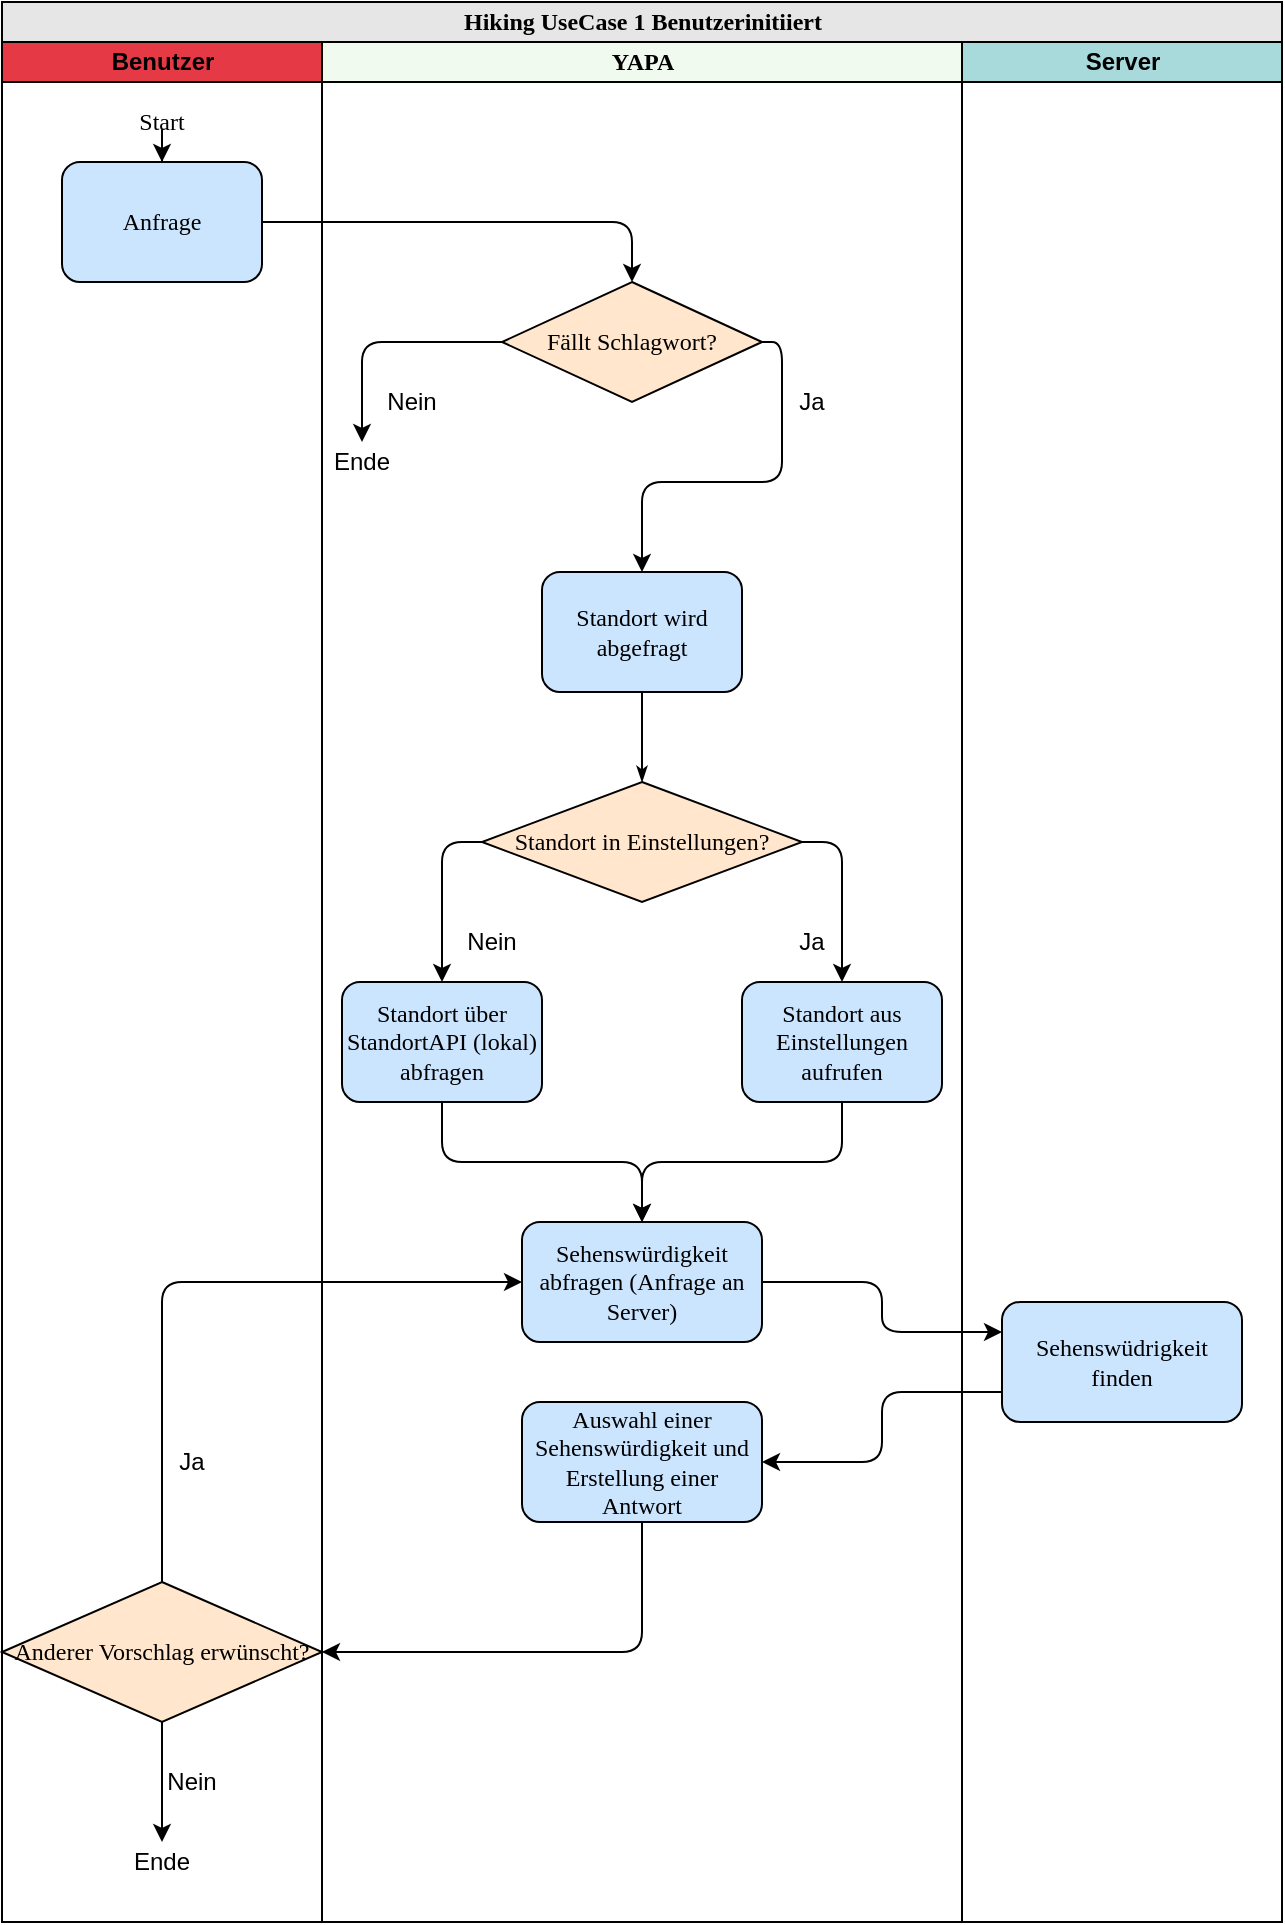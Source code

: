 <mxfile version="14.1.8" type="device"><diagram name="Page-1" id="74e2e168-ea6b-b213-b513-2b3c1d86103e"><mxGraphModel dx="1038" dy="607" grid="1" gridSize="10" guides="1" tooltips="1" connect="1" arrows="1" fold="1" page="1" pageScale="1" pageWidth="1100" pageHeight="850" background="#ffffff" math="0" shadow="0"><root><mxCell id="0"/><mxCell id="1" parent="0"/><mxCell id="77e6c97f196da883-1" value="&lt;font style=&quot;font-size: 12px&quot;&gt;Hiking UseCase 1 Benutzerinitiiert&lt;/font&gt;" style="swimlane;html=1;childLayout=stackLayout;startSize=20;rounded=0;shadow=0;labelBackgroundColor=none;strokeWidth=1;fontFamily=Verdana;fontSize=8;align=center;fillColor=#E6E6E6;" parent="1" vertex="1"><mxGeometry x="70" y="40" width="640" height="960" as="geometry"/></mxCell><mxCell id="77e6c97f196da883-2" value="Benutzer" style="swimlane;html=1;startSize=20;fillColor=#E63946;" parent="77e6c97f196da883-1" vertex="1"><mxGeometry y="20" width="160" height="940" as="geometry"/></mxCell><mxCell id="WI2osCLeApIbeh_laeL9-13" style="edgeStyle=orthogonalEdgeStyle;rounded=1;orthogonalLoop=1;jettySize=auto;html=1;fontSize=12;" parent="77e6c97f196da883-2" source="ustGzSRpLZlBGzbSC_7N-3" target="WI2osCLeApIbeh_laeL9-12" edge="1"><mxGeometry relative="1" as="geometry"/></mxCell><mxCell id="ustGzSRpLZlBGzbSC_7N-3" value="&lt;font face=&quot;Verdana&quot;&gt;Start&lt;/font&gt;" style="text;html=1;strokeColor=none;fillColor=none;align=center;verticalAlign=middle;whiteSpace=wrap;rounded=0;" parent="77e6c97f196da883-2" vertex="1"><mxGeometry x="60" y="30" width="40" height="20" as="geometry"/></mxCell><mxCell id="WI2osCLeApIbeh_laeL9-11" style="edgeStyle=orthogonalEdgeStyle;rounded=0;orthogonalLoop=1;jettySize=auto;html=1;exitX=0.5;exitY=1;exitDx=0;exitDy=0;fontSize=12;entryX=0.5;entryY=0;entryDx=0;entryDy=0;" parent="77e6c97f196da883-2" source="OsjF2hEvEPwa9BJDGb2O-9" target="WI2osCLeApIbeh_laeL9-10" edge="1"><mxGeometry relative="1" as="geometry"><mxPoint x="80" y="890" as="sourcePoint"/><mxPoint x="80" y="880" as="targetPoint"/></mxGeometry></mxCell><mxCell id="WI2osCLeApIbeh_laeL9-10" value="Ende" style="text;html=1;strokeColor=none;fillColor=none;align=center;verticalAlign=middle;whiteSpace=wrap;rounded=0;" parent="77e6c97f196da883-2" vertex="1"><mxGeometry x="60" y="900" width="40" height="20" as="geometry"/></mxCell><mxCell id="WI2osCLeApIbeh_laeL9-12" value="&lt;font style=&quot;font-size: 12px&quot;&gt;Anfrage&lt;/font&gt;" style="rounded=1;whiteSpace=wrap;html=1;shadow=0;labelBackgroundColor=none;strokeWidth=1;fontFamily=Verdana;fontSize=8;align=center;fillColor=#CCE5FF;" parent="77e6c97f196da883-2" vertex="1"><mxGeometry x="30" y="60" width="100" height="60" as="geometry"/></mxCell><mxCell id="OsjF2hEvEPwa9BJDGb2O-9" value="Anderer Vorschlag erwünscht?" style="rhombus;whiteSpace=wrap;html=1;rounded=0;shadow=0;labelBackgroundColor=none;strokeWidth=1;fontFamily=Verdana;fontSize=12;align=center;fillColor=#FFE6CC;" vertex="1" parent="77e6c97f196da883-2"><mxGeometry y="770" width="160" height="70" as="geometry"/></mxCell><mxCell id="OsjF2hEvEPwa9BJDGb2O-32" value="&lt;div&gt;Ja&lt;/div&gt;" style="text;html=1;strokeColor=none;fillColor=none;align=center;verticalAlign=middle;whiteSpace=wrap;rounded=0;fontSize=12;" vertex="1" parent="77e6c97f196da883-2"><mxGeometry x="80" y="700" width="30" height="20" as="geometry"/></mxCell><mxCell id="OsjF2hEvEPwa9BJDGb2O-54" value="&lt;div&gt;Nein&lt;/div&gt;" style="text;html=1;strokeColor=none;fillColor=none;align=center;verticalAlign=middle;whiteSpace=wrap;rounded=0;fontSize=12;" vertex="1" parent="77e6c97f196da883-2"><mxGeometry x="80" y="860" width="30" height="20" as="geometry"/></mxCell><mxCell id="WI2osCLeApIbeh_laeL9-5" style="edgeStyle=orthogonalEdgeStyle;rounded=1;orthogonalLoop=1;jettySize=auto;html=1;entryX=0;entryY=0.25;entryDx=0;entryDy=0;fontSize=12;" parent="77e6c97f196da883-1" source="WI2osCLeApIbeh_laeL9-1" target="WI2osCLeApIbeh_laeL9-4" edge="1"><mxGeometry relative="1" as="geometry"/></mxCell><mxCell id="WI2osCLeApIbeh_laeL9-7" style="edgeStyle=orthogonalEdgeStyle;rounded=1;orthogonalLoop=1;jettySize=auto;html=1;exitX=0;exitY=0.75;exitDx=0;exitDy=0;fontSize=12;" parent="77e6c97f196da883-1" source="WI2osCLeApIbeh_laeL9-4" target="WI2osCLeApIbeh_laeL9-6" edge="1"><mxGeometry relative="1" as="geometry"/></mxCell><mxCell id="WI2osCLeApIbeh_laeL9-9" style="edgeStyle=orthogonalEdgeStyle;rounded=1;orthogonalLoop=1;jettySize=auto;html=1;exitX=0.5;exitY=1;exitDx=0;exitDy=0;fontSize=12;entryX=1;entryY=0.5;entryDx=0;entryDy=0;" parent="77e6c97f196da883-1" source="WI2osCLeApIbeh_laeL9-6" target="OsjF2hEvEPwa9BJDGb2O-9" edge="1"><mxGeometry relative="1" as="geometry"><mxPoint x="160" y="830" as="targetPoint"/><Array as="points"><mxPoint x="320" y="825"/></Array></mxGeometry></mxCell><mxCell id="77e6c97f196da883-3" value="&lt;font face=&quot;Verdana&quot;&gt;YAPA&lt;/font&gt;" style="swimlane;html=1;startSize=20;fillColor=#F1FAEE;" parent="77e6c97f196da883-1" vertex="1"><mxGeometry x="160" y="20" width="320" height="940" as="geometry"/></mxCell><mxCell id="77e6c97f196da883-11" value="&lt;font style=&quot;font-size: 12px&quot;&gt;Standort wird abgefragt&lt;/font&gt;" style="rounded=1;whiteSpace=wrap;html=1;shadow=0;labelBackgroundColor=none;strokeWidth=1;fontFamily=Verdana;fontSize=8;align=center;fillColor=#CCE5FF;" parent="77e6c97f196da883-3" vertex="1"><mxGeometry x="110" y="265" width="100" height="60" as="geometry"/></mxCell><mxCell id="ustGzSRpLZlBGzbSC_7N-23" style="edgeStyle=orthogonalEdgeStyle;rounded=1;orthogonalLoop=1;jettySize=auto;html=1;exitX=0;exitY=0.5;exitDx=0;exitDy=0;" parent="77e6c97f196da883-3" source="77e6c97f196da883-13" target="ustGzSRpLZlBGzbSC_7N-6" edge="1"><mxGeometry relative="1" as="geometry"/></mxCell><mxCell id="ustGzSRpLZlBGzbSC_7N-24" style="edgeStyle=orthogonalEdgeStyle;rounded=1;orthogonalLoop=1;jettySize=auto;html=1;exitX=1;exitY=0.5;exitDx=0;exitDy=0;" parent="77e6c97f196da883-3" source="77e6c97f196da883-13" target="ustGzSRpLZlBGzbSC_7N-7" edge="1"><mxGeometry relative="1" as="geometry"/></mxCell><mxCell id="77e6c97f196da883-13" value="Standort in Einstellungen?" style="rhombus;whiteSpace=wrap;html=1;rounded=0;shadow=0;labelBackgroundColor=none;strokeWidth=1;fontFamily=Verdana;fontSize=12;align=center;fillColor=#FFE6CC;" parent="77e6c97f196da883-3" vertex="1"><mxGeometry x="80" y="370" width="160" height="60" as="geometry"/></mxCell><mxCell id="77e6c97f196da883-27" style="edgeStyle=orthogonalEdgeStyle;rounded=1;html=1;labelBackgroundColor=none;startArrow=none;startFill=0;startSize=5;endArrow=classicThin;endFill=1;endSize=5;jettySize=auto;orthogonalLoop=1;strokeWidth=1;fontFamily=Verdana;fontSize=8;entryX=0.5;entryY=0;entryDx=0;entryDy=0;" parent="77e6c97f196da883-3" source="77e6c97f196da883-11" target="77e6c97f196da883-13" edge="1"><mxGeometry relative="1" as="geometry"><Array as="points"><mxPoint x="160" y="355"/><mxPoint x="160" y="380"/></Array><mxPoint x="-90" y="355" as="targetPoint"/></mxGeometry></mxCell><mxCell id="WI2osCLeApIbeh_laeL9-2" style="edgeStyle=orthogonalEdgeStyle;rounded=1;orthogonalLoop=1;jettySize=auto;html=1;fontSize=12;" parent="77e6c97f196da883-3" source="ustGzSRpLZlBGzbSC_7N-6" target="WI2osCLeApIbeh_laeL9-1" edge="1"><mxGeometry relative="1" as="geometry"><Array as="points"><mxPoint x="60" y="560"/><mxPoint x="160" y="560"/></Array></mxGeometry></mxCell><mxCell id="ustGzSRpLZlBGzbSC_7N-6" value="&lt;font style=&quot;font-size: 12px&quot;&gt;Standort über StandortAPI (lokal) abfragen&lt;/font&gt;" style="rounded=1;whiteSpace=wrap;html=1;shadow=0;labelBackgroundColor=none;strokeWidth=1;fontFamily=Verdana;fontSize=8;align=center;fillColor=#CCE5FF;" parent="77e6c97f196da883-3" vertex="1"><mxGeometry x="10" y="470" width="100" height="60" as="geometry"/></mxCell><mxCell id="ustGzSRpLZlBGzbSC_7N-7" value="&lt;font style=&quot;font-size: 12px&quot;&gt;Standort aus Einstellungen aufrufen&lt;/font&gt;" style="rounded=1;whiteSpace=wrap;html=1;shadow=0;labelBackgroundColor=none;strokeWidth=1;fontFamily=Verdana;fontSize=8;align=center;fillColor=#CCE5FF;" parent="77e6c97f196da883-3" vertex="1"><mxGeometry x="210" y="470" width="100" height="60" as="geometry"/></mxCell><mxCell id="WI2osCLeApIbeh_laeL9-1" value="&lt;font style=&quot;font-size: 12px&quot;&gt;Sehenswürdigkeit abfragen (Anfrage an Server)&lt;/font&gt;" style="rounded=1;whiteSpace=wrap;html=1;shadow=0;labelBackgroundColor=none;strokeWidth=1;fontFamily=Verdana;fontSize=8;align=center;fillColor=#CCE5FF;" parent="77e6c97f196da883-3" vertex="1"><mxGeometry x="100" y="590" width="120" height="60" as="geometry"/></mxCell><mxCell id="WI2osCLeApIbeh_laeL9-3" style="edgeStyle=orthogonalEdgeStyle;rounded=1;orthogonalLoop=1;jettySize=auto;html=1;fontSize=12;exitX=0.5;exitY=1;exitDx=0;exitDy=0;" parent="77e6c97f196da883-3" source="ustGzSRpLZlBGzbSC_7N-7" target="WI2osCLeApIbeh_laeL9-1" edge="1"><mxGeometry relative="1" as="geometry"><mxPoint x="160" y="590" as="targetPoint"/><Array as="points"><mxPoint x="260" y="560"/><mxPoint x="160" y="560"/></Array></mxGeometry></mxCell><mxCell id="WI2osCLeApIbeh_laeL9-6" value="&lt;font style=&quot;font-size: 12px&quot;&gt;Auswahl einer Sehenswürdigkeit und Erstellung einer Antwort&lt;/font&gt;" style="rounded=1;whiteSpace=wrap;html=1;shadow=0;labelBackgroundColor=none;strokeWidth=1;fontFamily=Verdana;fontSize=8;align=center;fillColor=#CCE5FF;" parent="77e6c97f196da883-3" vertex="1"><mxGeometry x="100" y="680" width="120" height="60" as="geometry"/></mxCell><mxCell id="WI2osCLeApIbeh_laeL9-30" style="edgeStyle=orthogonalEdgeStyle;rounded=1;orthogonalLoop=1;jettySize=auto;html=1;exitX=1;exitY=0.5;exitDx=0;exitDy=0;entryX=0.5;entryY=0;entryDx=0;entryDy=0;fontSize=12;" parent="77e6c97f196da883-3" source="WI2osCLeApIbeh_laeL9-14" target="77e6c97f196da883-11" edge="1"><mxGeometry relative="1" as="geometry"><Array as="points"><mxPoint x="230" y="150"/><mxPoint x="230" y="220"/><mxPoint x="160" y="220"/></Array></mxGeometry></mxCell><mxCell id="WI2osCLeApIbeh_laeL9-32" style="edgeStyle=orthogonalEdgeStyle;rounded=1;orthogonalLoop=1;jettySize=auto;html=1;exitX=0;exitY=0.5;exitDx=0;exitDy=0;entryX=0.5;entryY=0;entryDx=0;entryDy=0;fontSize=12;" parent="77e6c97f196da883-3" source="WI2osCLeApIbeh_laeL9-14" target="WI2osCLeApIbeh_laeL9-20" edge="1"><mxGeometry relative="1" as="geometry"><Array as="points"><mxPoint x="20" y="150"/></Array></mxGeometry></mxCell><mxCell id="WI2osCLeApIbeh_laeL9-14" value="Fällt Schlagwort?" style="rhombus;whiteSpace=wrap;html=1;rounded=0;shadow=0;labelBackgroundColor=none;strokeWidth=1;fontFamily=Verdana;fontSize=12;align=center;fillColor=#FFE6CC;" parent="77e6c97f196da883-3" vertex="1"><mxGeometry x="90" y="120" width="130" height="60" as="geometry"/></mxCell><mxCell id="WI2osCLeApIbeh_laeL9-20" value="Ende" style="text;html=1;strokeColor=none;fillColor=none;align=center;verticalAlign=middle;whiteSpace=wrap;rounded=0;fontSize=12;" parent="77e6c97f196da883-3" vertex="1"><mxGeometry y="200" width="40" height="20" as="geometry"/></mxCell><mxCell id="WI2osCLeApIbeh_laeL9-35" value="&lt;div&gt;Nein&lt;/div&gt;" style="text;html=1;strokeColor=none;fillColor=none;align=center;verticalAlign=middle;whiteSpace=wrap;rounded=0;fontSize=12;" parent="77e6c97f196da883-3" vertex="1"><mxGeometry x="30" y="170" width="30" height="20" as="geometry"/></mxCell><mxCell id="WI2osCLeApIbeh_laeL9-37" value="&lt;div&gt;Nein&lt;/div&gt;" style="text;html=1;strokeColor=none;fillColor=none;align=center;verticalAlign=middle;whiteSpace=wrap;rounded=0;fontSize=12;" parent="77e6c97f196da883-3" vertex="1"><mxGeometry x="70" y="440" width="30" height="20" as="geometry"/></mxCell><mxCell id="WI2osCLeApIbeh_laeL9-38" value="Ja" style="text;html=1;strokeColor=none;fillColor=none;align=center;verticalAlign=middle;whiteSpace=wrap;rounded=0;fontSize=12;" parent="77e6c97f196da883-3" vertex="1"><mxGeometry x="230" y="170" width="30" height="20" as="geometry"/></mxCell><mxCell id="WI2osCLeApIbeh_laeL9-39" value="Ja" style="text;html=1;strokeColor=none;fillColor=none;align=center;verticalAlign=middle;whiteSpace=wrap;rounded=0;fontSize=12;" parent="77e6c97f196da883-3" vertex="1"><mxGeometry x="230" y="440" width="30" height="20" as="geometry"/></mxCell><mxCell id="77e6c97f196da883-4" value="Server" style="swimlane;html=1;startSize=20;fillColor=#A8DADC;" parent="77e6c97f196da883-1" vertex="1"><mxGeometry x="480" y="20" width="160" height="940" as="geometry"/></mxCell><mxCell id="WI2osCLeApIbeh_laeL9-4" value="&lt;font style=&quot;font-size: 12px&quot;&gt;Sehenswüdrigkeit finden&lt;br&gt;&lt;/font&gt;" style="rounded=1;whiteSpace=wrap;html=1;shadow=0;labelBackgroundColor=none;strokeWidth=1;fontFamily=Verdana;fontSize=8;align=center;fillColor=#CCE5FF;" parent="77e6c97f196da883-4" vertex="1"><mxGeometry x="20" y="630" width="120" height="60" as="geometry"/></mxCell><mxCell id="WI2osCLeApIbeh_laeL9-18" style="edgeStyle=orthogonalEdgeStyle;rounded=1;orthogonalLoop=1;jettySize=auto;html=1;exitX=1;exitY=0.5;exitDx=0;exitDy=0;entryX=0.5;entryY=0;entryDx=0;entryDy=0;fontSize=12;" parent="77e6c97f196da883-1" source="WI2osCLeApIbeh_laeL9-12" target="WI2osCLeApIbeh_laeL9-14" edge="1"><mxGeometry relative="1" as="geometry"/></mxCell><mxCell id="OsjF2hEvEPwa9BJDGb2O-31" style="edgeStyle=orthogonalEdgeStyle;rounded=1;orthogonalLoop=1;jettySize=auto;html=1;fontSize=12;entryX=0;entryY=0.5;entryDx=0;entryDy=0;exitX=0.5;exitY=0;exitDx=0;exitDy=0;" edge="1" parent="77e6c97f196da883-1" source="OsjF2hEvEPwa9BJDGb2O-9" target="WI2osCLeApIbeh_laeL9-1"><mxGeometry relative="1" as="geometry"><mxPoint x="160" y="860" as="sourcePoint"/><mxPoint x="380" y="770" as="targetPoint"/></mxGeometry></mxCell></root></mxGraphModel></diagram></mxfile>